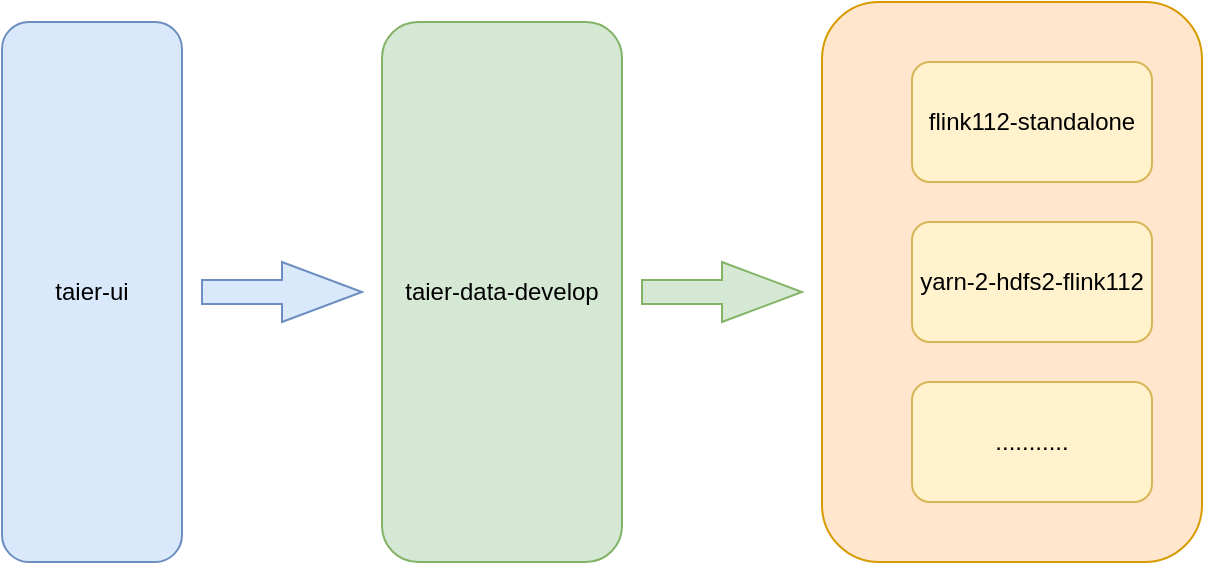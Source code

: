 <mxfile version="20.8.20" type="github">
  <diagram name="第 1 页" id="lY27o9XK98TL-Oemo2O3">
    <mxGraphModel dx="929" dy="653" grid="1" gridSize="10" guides="1" tooltips="1" connect="1" arrows="1" fold="1" page="1" pageScale="1" pageWidth="827" pageHeight="1169" math="0" shadow="0">
      <root>
        <mxCell id="0" />
        <mxCell id="1" parent="0" />
        <mxCell id="YJtvQBIUZpEgkb6-Raop-7" value="" style="rounded=1;whiteSpace=wrap;html=1;fillColor=#ffe6cc;strokeColor=#d79b00;" vertex="1" parent="1">
          <mxGeometry x="600" y="70" width="190" height="280" as="geometry" />
        </mxCell>
        <mxCell id="YJtvQBIUZpEgkb6-Raop-1" value="taier-ui" style="rounded=1;whiteSpace=wrap;html=1;fillColor=#dae8fc;strokeColor=#6c8ebf;" vertex="1" parent="1">
          <mxGeometry x="190" y="80" width="90" height="270" as="geometry" />
        </mxCell>
        <mxCell id="YJtvQBIUZpEgkb6-Raop-2" value="taier-data-develop" style="rounded=1;whiteSpace=wrap;html=1;fillColor=#d5e8d4;strokeColor=#82b366;" vertex="1" parent="1">
          <mxGeometry x="380" y="80" width="120" height="270" as="geometry" />
        </mxCell>
        <mxCell id="YJtvQBIUZpEgkb6-Raop-3" value="" style="html=1;shadow=0;dashed=0;align=center;verticalAlign=middle;shape=mxgraph.arrows2.arrow;dy=0.6;dx=40;notch=0;fillColor=#dae8fc;strokeColor=#6c8ebf;" vertex="1" parent="1">
          <mxGeometry x="290" y="200" width="80" height="30" as="geometry" />
        </mxCell>
        <mxCell id="YJtvQBIUZpEgkb6-Raop-4" value="" style="html=1;shadow=0;dashed=0;align=center;verticalAlign=middle;shape=mxgraph.arrows2.arrow;dy=0.6;dx=40;notch=0;fillColor=#d5e8d4;strokeColor=#82b366;" vertex="1" parent="1">
          <mxGeometry x="510" y="200" width="80" height="30" as="geometry" />
        </mxCell>
        <mxCell id="YJtvQBIUZpEgkb6-Raop-5" value="flink112-standalone" style="rounded=1;whiteSpace=wrap;html=1;fillColor=#fff2cc;strokeColor=#d6b656;" vertex="1" parent="1">
          <mxGeometry x="645" y="100" width="120" height="60" as="geometry" />
        </mxCell>
        <mxCell id="YJtvQBIUZpEgkb6-Raop-6" value="yarn-2-hdfs2-flink112" style="rounded=1;whiteSpace=wrap;html=1;fillColor=#fff2cc;strokeColor=#d6b656;" vertex="1" parent="1">
          <mxGeometry x="645" y="180" width="120" height="60" as="geometry" />
        </mxCell>
        <mxCell id="YJtvQBIUZpEgkb6-Raop-8" value="..........." style="rounded=1;whiteSpace=wrap;html=1;fillColor=#fff2cc;strokeColor=#d6b656;" vertex="1" parent="1">
          <mxGeometry x="645" y="260" width="120" height="60" as="geometry" />
        </mxCell>
      </root>
    </mxGraphModel>
  </diagram>
</mxfile>

